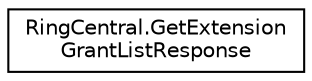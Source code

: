 digraph "Graphical Class Hierarchy"
{
 // LATEX_PDF_SIZE
  edge [fontname="Helvetica",fontsize="10",labelfontname="Helvetica",labelfontsize="10"];
  node [fontname="Helvetica",fontsize="10",shape=record];
  rankdir="LR";
  Node0 [label="RingCentral.GetExtension\lGrantListResponse",height=0.2,width=0.4,color="black", fillcolor="white", style="filled",URL="$classRingCentral_1_1GetExtensionGrantListResponse.html",tooltip=" "];
}
